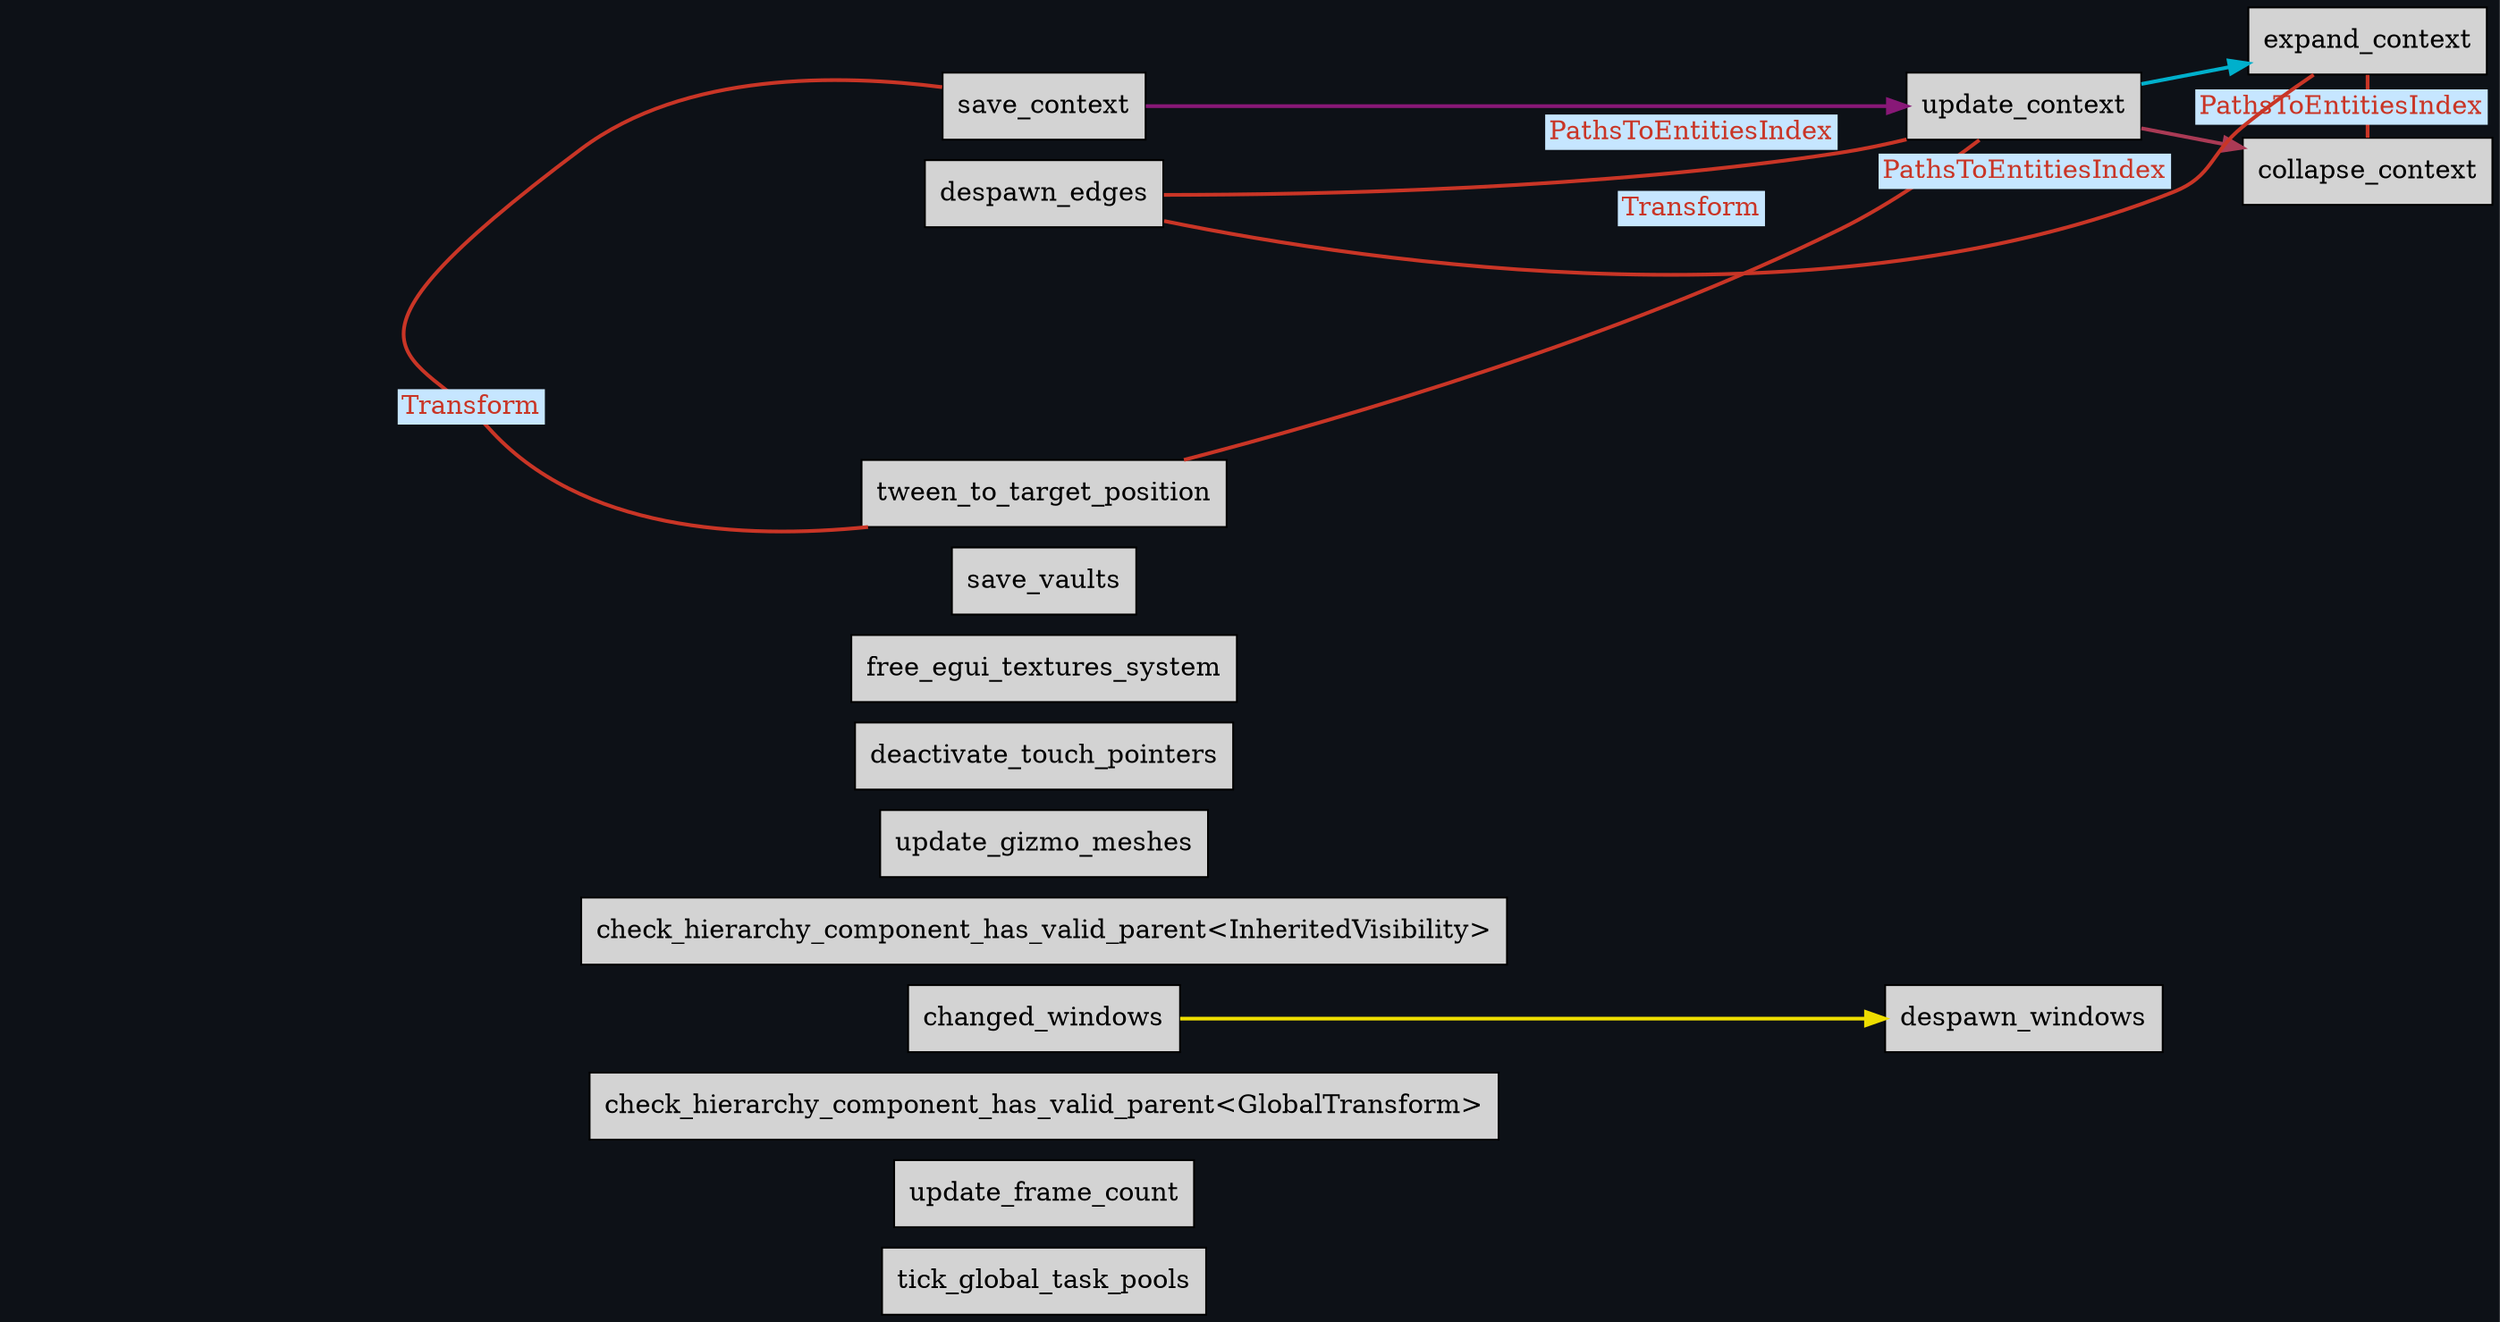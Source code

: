 digraph "" {
	"compound"="true";
	"splines"="spline";
	"rankdir"="LR";
	"bgcolor"="#0d1117";
	"fontname"="Helvetica";
	"nodesep"="0.15";
	edge ["penwidth"="2"];
	node ["shape"="box", "style"="filled"];
	"node_System(0)" ["label"="tick_global_task_pools", "tooltip"="bevy_core::tick_global_task_pools"]
	"node_System(1)" ["label"="update_frame_count", "tooltip"="bevy_core::update_frame_count"]
	"node_System(2)" ["label"="check_hierarchy_component_has_valid_parent<GlobalTransform>", "tooltip"="bevy_hierarchy::valid_parent_check_plugin::check_hierarchy_component_has_valid_parent<bevy_transform::components::global_transform::GlobalTransform>"]
	"node_System(3)" ["label"="changed_windows", "tooltip"="bevy_winit::system::changed_windows"]
	"node_System(4)" ["label"="despawn_windows", "tooltip"="bevy_winit::system::despawn_windows"]
	"node_System(5)" ["label"="check_hierarchy_component_has_valid_parent<InheritedVisibility>", "tooltip"="bevy_hierarchy::valid_parent_check_plugin::check_hierarchy_component_has_valid_parent<bevy_render::view::visibility::InheritedVisibility>"]
	"node_System(6)" ["label"="update_gizmo_meshes", "tooltip"="bevy_gizmos::update_gizmo_meshes"]
	"node_System(7)" ["label"="deactivate_touch_pointers", "tooltip"="bevy_picking_input::touch::deactivate_touch_pointers"]
	"node_System(8)" ["label"="free_egui_textures_system", "tooltip"="bevy_egui::free_egui_textures_system"]
	"node_System(9)" ["label"="save_vaults", "tooltip"="karta::vault::vault_asset::save_vaults"]
	"node_System(10)" ["label"="save_context", "tooltip"="karta::vault::context_asset::save_context"]
	"node_System(11)" ["label"="update_context", "tooltip"="karta::graph::context::update_context"]
	"node_System(12)" ["label"="expand_context", "tooltip"="karta::graph::context::expand_context"]
	"node_System(13)" ["label"="collapse_context", "tooltip"="karta::graph::context::collapse_context"]
	"node_System(14)" ["label"="despawn_edges", "tooltip"="karta::graph::edges::despawn_edges"]
	"node_System(15)" ["label"="tween_to_target_position", "tooltip"="karta::ui::nodes::tween_to_target_position"]
	"node_System(3)" -> "node_System(4)" ["lhead"="", "ltail"="", "tooltip"="changed_windows → despawn_windows", "color"="#eede00"]
	"node_System(10)" -> "node_System(11)" ["lhead"="", "ltail"="", "tooltip"="save_context → SystemTypeSet(update_context())", "color"="#881877"]
	"node_System(11)" -> "node_System(12)" ["lhead"="", "ltail"="", "tooltip"="SystemTypeSet(update_context()) → expand_context", "color"="#00b0cc"]
	"node_System(11)" -> "node_System(13)" ["lhead"="", "ltail"="", "tooltip"="SystemTypeSet(update_context()) → collapse_context", "color"="#aa3a55"]
	"node_System(10)" -> "node_System(15)" ["dir"="none", "constraint"="false", "color"="#c93526", "fontcolor"="#c93526", "label"=<<table border="0" cellborder="0"><tr><td bgcolor="#c6e6ff">Transform</td></tr></table>>, "labeltooltip"="save_context — tween_to_target_position"]
	"node_System(11)" -> "node_System(15)" ["dir"="none", "constraint"="false", "color"="#c93526", "fontcolor"="#c93526", "label"=<<table border="0" cellborder="0"><tr><td bgcolor="#c6e6ff">Transform</td></tr></table>>, "labeltooltip"="update_context — tween_to_target_position"]
	"node_System(13)" -> "node_System(12)" ["dir"="none", "constraint"="false", "color"="#c93526", "fontcolor"="#c93526", "label"=<<table border="0" cellborder="0"><tr><td bgcolor="#c6e6ff">PathsToEntitiesIndex</td></tr></table>>, "labeltooltip"="collapse_context — expand_context"]
	"node_System(14)" -> "node_System(11)" ["dir"="none", "constraint"="false", "color"="#c93526", "fontcolor"="#c93526", "label"=<<table border="0" cellborder="0"><tr><td bgcolor="#c6e6ff">PathsToEntitiesIndex</td></tr></table>>, "labeltooltip"="despawn_edges — update_context"]
	"node_System(14)" -> "node_System(12)" ["dir"="none", "constraint"="false", "color"="#c93526", "fontcolor"="#c93526", "label"=<<table border="0" cellborder="0"><tr><td bgcolor="#c6e6ff">PathsToEntitiesIndex</td></tr></table>>, "labeltooltip"="despawn_edges — expand_context"]
}
